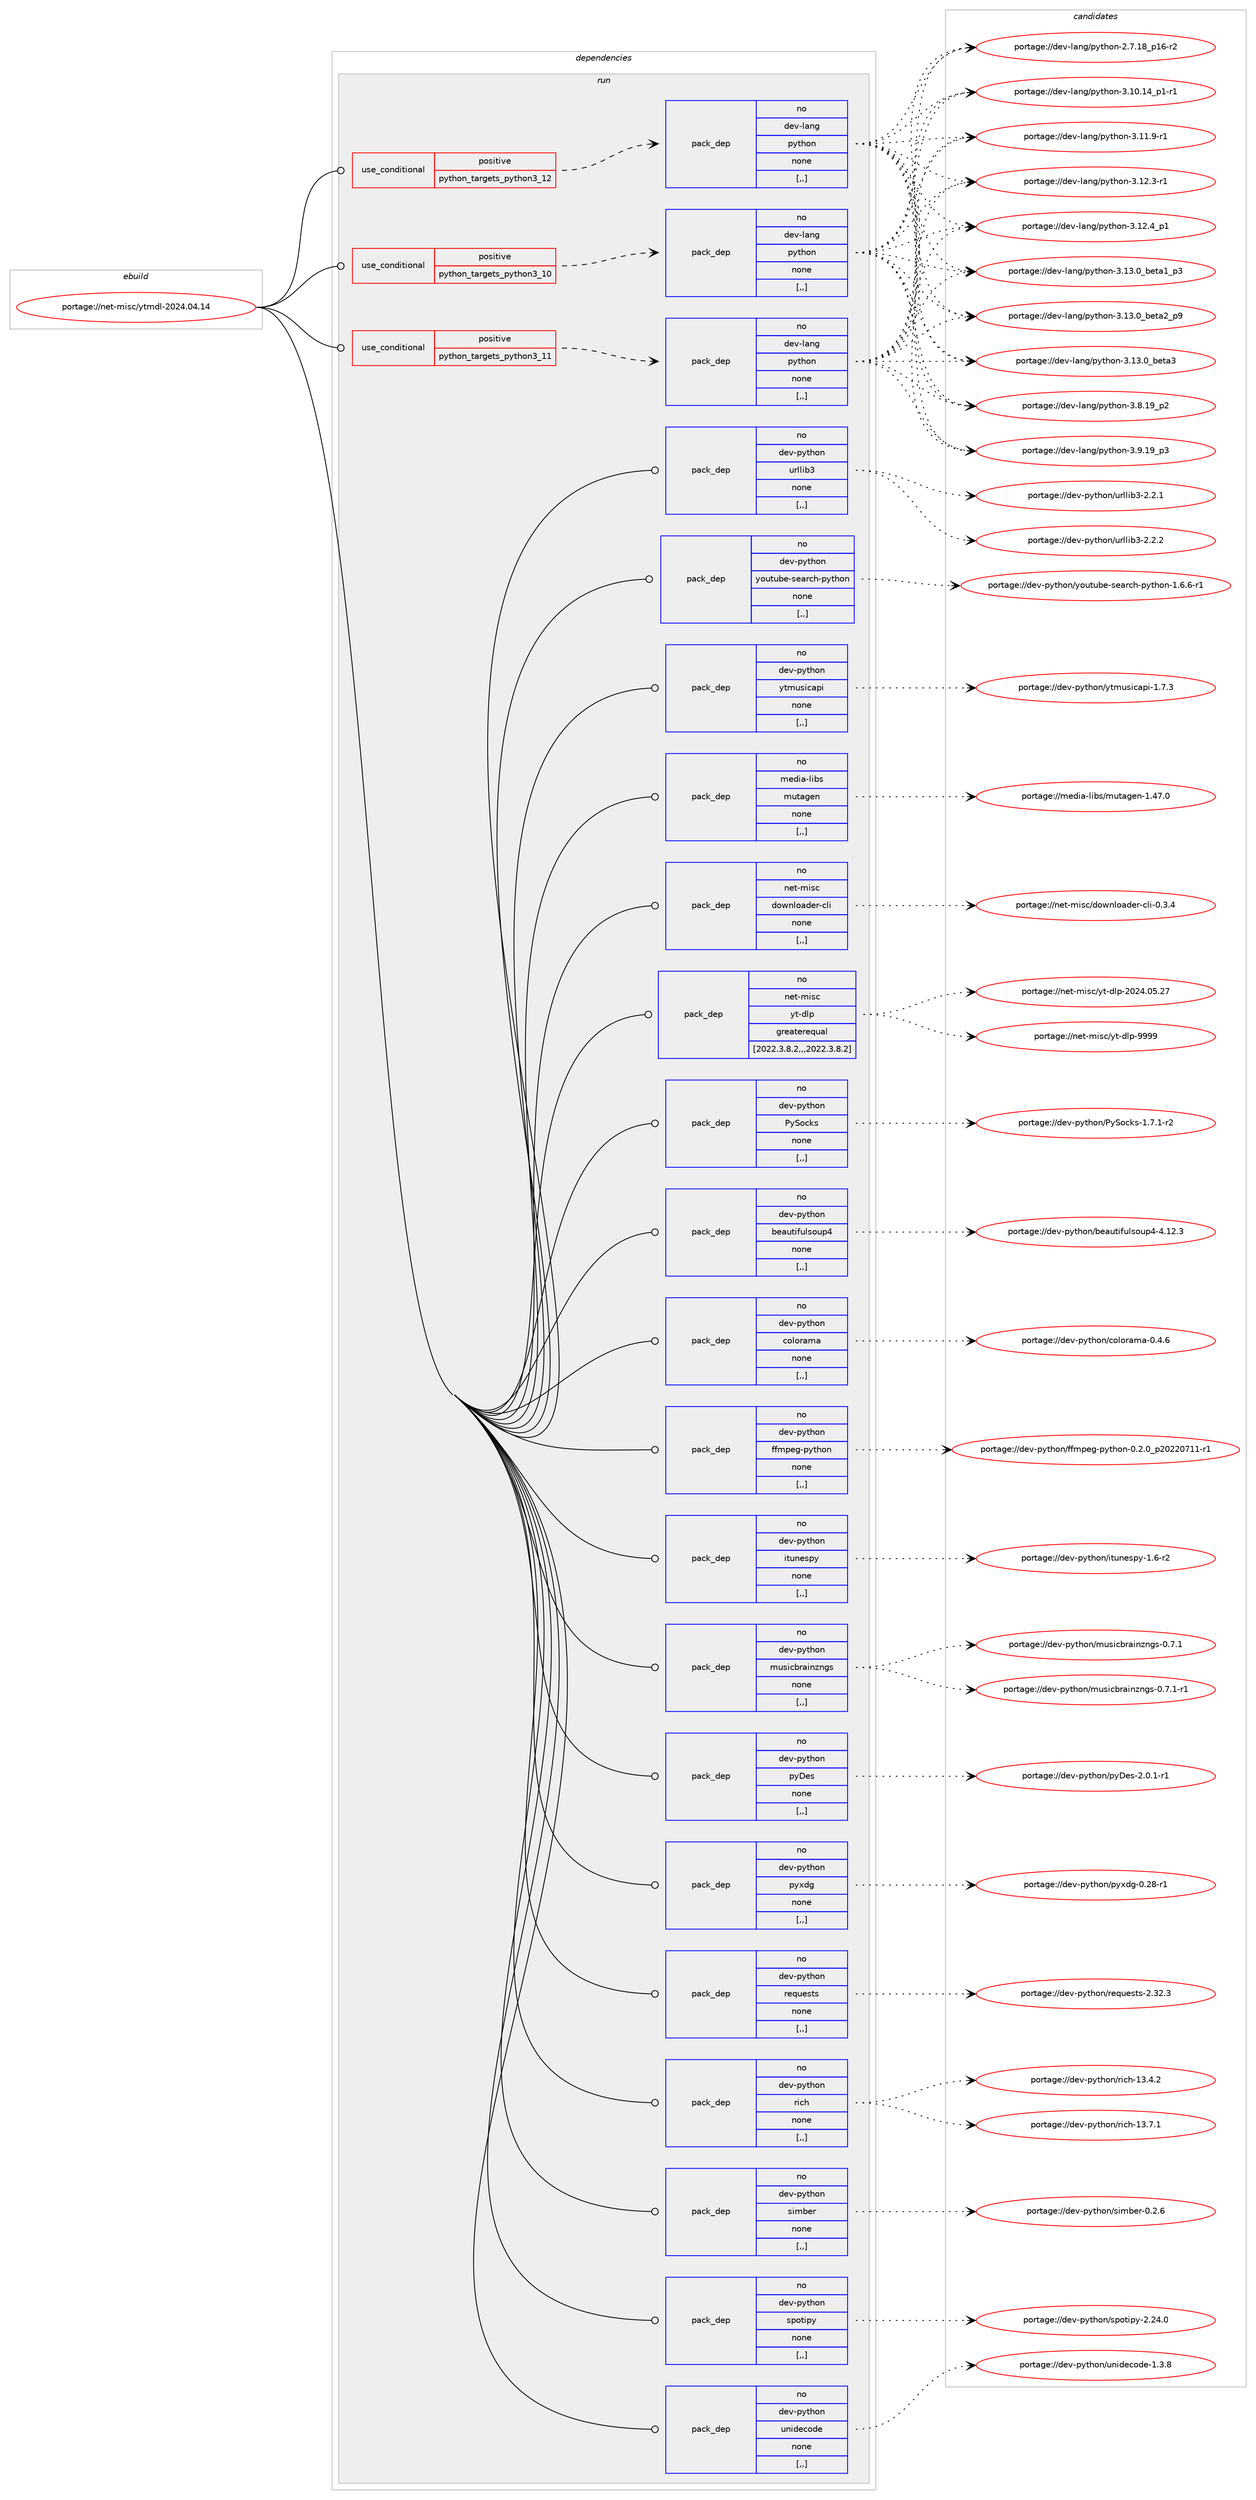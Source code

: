 digraph prolog {

# *************
# Graph options
# *************

newrank=true;
concentrate=true;
compound=true;
graph [rankdir=LR,fontname=Helvetica,fontsize=10,ranksep=1.5];#, ranksep=2.5, nodesep=0.2];
edge  [arrowhead=vee];
node  [fontname=Helvetica,fontsize=10];

# **********
# The ebuild
# **********

subgraph cluster_leftcol {
color=gray;
rank=same;
label=<<i>ebuild</i>>;
id [label="portage://net-misc/ytmdl-2024.04.14", color=red, width=4, href="../net-misc/ytmdl-2024.04.14.svg"];
}

# ****************
# The dependencies
# ****************

subgraph cluster_midcol {
color=gray;
label=<<i>dependencies</i>>;
subgraph cluster_compile {
fillcolor="#eeeeee";
style=filled;
label=<<i>compile</i>>;
}
subgraph cluster_compileandrun {
fillcolor="#eeeeee";
style=filled;
label=<<i>compile and run</i>>;
}
subgraph cluster_run {
fillcolor="#eeeeee";
style=filled;
label=<<i>run</i>>;
subgraph cond97147 {
dependency369162 [label=<<TABLE BORDER="0" CELLBORDER="1" CELLSPACING="0" CELLPADDING="4"><TR><TD ROWSPAN="3" CELLPADDING="10">use_conditional</TD></TR><TR><TD>positive</TD></TR><TR><TD>python_targets_python3_10</TD></TR></TABLE>>, shape=none, color=red];
subgraph pack269341 {
dependency369163 [label=<<TABLE BORDER="0" CELLBORDER="1" CELLSPACING="0" CELLPADDING="4" WIDTH="220"><TR><TD ROWSPAN="6" CELLPADDING="30">pack_dep</TD></TR><TR><TD WIDTH="110">no</TD></TR><TR><TD>dev-lang</TD></TR><TR><TD>python</TD></TR><TR><TD>none</TD></TR><TR><TD>[,,]</TD></TR></TABLE>>, shape=none, color=blue];
}
dependency369162:e -> dependency369163:w [weight=20,style="dashed",arrowhead="vee"];
}
id:e -> dependency369162:w [weight=20,style="solid",arrowhead="odot"];
subgraph cond97148 {
dependency369164 [label=<<TABLE BORDER="0" CELLBORDER="1" CELLSPACING="0" CELLPADDING="4"><TR><TD ROWSPAN="3" CELLPADDING="10">use_conditional</TD></TR><TR><TD>positive</TD></TR><TR><TD>python_targets_python3_11</TD></TR></TABLE>>, shape=none, color=red];
subgraph pack269342 {
dependency369165 [label=<<TABLE BORDER="0" CELLBORDER="1" CELLSPACING="0" CELLPADDING="4" WIDTH="220"><TR><TD ROWSPAN="6" CELLPADDING="30">pack_dep</TD></TR><TR><TD WIDTH="110">no</TD></TR><TR><TD>dev-lang</TD></TR><TR><TD>python</TD></TR><TR><TD>none</TD></TR><TR><TD>[,,]</TD></TR></TABLE>>, shape=none, color=blue];
}
dependency369164:e -> dependency369165:w [weight=20,style="dashed",arrowhead="vee"];
}
id:e -> dependency369164:w [weight=20,style="solid",arrowhead="odot"];
subgraph cond97149 {
dependency369166 [label=<<TABLE BORDER="0" CELLBORDER="1" CELLSPACING="0" CELLPADDING="4"><TR><TD ROWSPAN="3" CELLPADDING="10">use_conditional</TD></TR><TR><TD>positive</TD></TR><TR><TD>python_targets_python3_12</TD></TR></TABLE>>, shape=none, color=red];
subgraph pack269343 {
dependency369167 [label=<<TABLE BORDER="0" CELLBORDER="1" CELLSPACING="0" CELLPADDING="4" WIDTH="220"><TR><TD ROWSPAN="6" CELLPADDING="30">pack_dep</TD></TR><TR><TD WIDTH="110">no</TD></TR><TR><TD>dev-lang</TD></TR><TR><TD>python</TD></TR><TR><TD>none</TD></TR><TR><TD>[,,]</TD></TR></TABLE>>, shape=none, color=blue];
}
dependency369166:e -> dependency369167:w [weight=20,style="dashed",arrowhead="vee"];
}
id:e -> dependency369166:w [weight=20,style="solid",arrowhead="odot"];
subgraph pack269344 {
dependency369168 [label=<<TABLE BORDER="0" CELLBORDER="1" CELLSPACING="0" CELLPADDING="4" WIDTH="220"><TR><TD ROWSPAN="6" CELLPADDING="30">pack_dep</TD></TR><TR><TD WIDTH="110">no</TD></TR><TR><TD>dev-python</TD></TR><TR><TD>PySocks</TD></TR><TR><TD>none</TD></TR><TR><TD>[,,]</TD></TR></TABLE>>, shape=none, color=blue];
}
id:e -> dependency369168:w [weight=20,style="solid",arrowhead="odot"];
subgraph pack269345 {
dependency369169 [label=<<TABLE BORDER="0" CELLBORDER="1" CELLSPACING="0" CELLPADDING="4" WIDTH="220"><TR><TD ROWSPAN="6" CELLPADDING="30">pack_dep</TD></TR><TR><TD WIDTH="110">no</TD></TR><TR><TD>dev-python</TD></TR><TR><TD>beautifulsoup4</TD></TR><TR><TD>none</TD></TR><TR><TD>[,,]</TD></TR></TABLE>>, shape=none, color=blue];
}
id:e -> dependency369169:w [weight=20,style="solid",arrowhead="odot"];
subgraph pack269346 {
dependency369170 [label=<<TABLE BORDER="0" CELLBORDER="1" CELLSPACING="0" CELLPADDING="4" WIDTH="220"><TR><TD ROWSPAN="6" CELLPADDING="30">pack_dep</TD></TR><TR><TD WIDTH="110">no</TD></TR><TR><TD>dev-python</TD></TR><TR><TD>colorama</TD></TR><TR><TD>none</TD></TR><TR><TD>[,,]</TD></TR></TABLE>>, shape=none, color=blue];
}
id:e -> dependency369170:w [weight=20,style="solid",arrowhead="odot"];
subgraph pack269347 {
dependency369171 [label=<<TABLE BORDER="0" CELLBORDER="1" CELLSPACING="0" CELLPADDING="4" WIDTH="220"><TR><TD ROWSPAN="6" CELLPADDING="30">pack_dep</TD></TR><TR><TD WIDTH="110">no</TD></TR><TR><TD>dev-python</TD></TR><TR><TD>ffmpeg-python</TD></TR><TR><TD>none</TD></TR><TR><TD>[,,]</TD></TR></TABLE>>, shape=none, color=blue];
}
id:e -> dependency369171:w [weight=20,style="solid",arrowhead="odot"];
subgraph pack269348 {
dependency369172 [label=<<TABLE BORDER="0" CELLBORDER="1" CELLSPACING="0" CELLPADDING="4" WIDTH="220"><TR><TD ROWSPAN="6" CELLPADDING="30">pack_dep</TD></TR><TR><TD WIDTH="110">no</TD></TR><TR><TD>dev-python</TD></TR><TR><TD>itunespy</TD></TR><TR><TD>none</TD></TR><TR><TD>[,,]</TD></TR></TABLE>>, shape=none, color=blue];
}
id:e -> dependency369172:w [weight=20,style="solid",arrowhead="odot"];
subgraph pack269349 {
dependency369173 [label=<<TABLE BORDER="0" CELLBORDER="1" CELLSPACING="0" CELLPADDING="4" WIDTH="220"><TR><TD ROWSPAN="6" CELLPADDING="30">pack_dep</TD></TR><TR><TD WIDTH="110">no</TD></TR><TR><TD>dev-python</TD></TR><TR><TD>musicbrainzngs</TD></TR><TR><TD>none</TD></TR><TR><TD>[,,]</TD></TR></TABLE>>, shape=none, color=blue];
}
id:e -> dependency369173:w [weight=20,style="solid",arrowhead="odot"];
subgraph pack269350 {
dependency369174 [label=<<TABLE BORDER="0" CELLBORDER="1" CELLSPACING="0" CELLPADDING="4" WIDTH="220"><TR><TD ROWSPAN="6" CELLPADDING="30">pack_dep</TD></TR><TR><TD WIDTH="110">no</TD></TR><TR><TD>dev-python</TD></TR><TR><TD>pyDes</TD></TR><TR><TD>none</TD></TR><TR><TD>[,,]</TD></TR></TABLE>>, shape=none, color=blue];
}
id:e -> dependency369174:w [weight=20,style="solid",arrowhead="odot"];
subgraph pack269351 {
dependency369175 [label=<<TABLE BORDER="0" CELLBORDER="1" CELLSPACING="0" CELLPADDING="4" WIDTH="220"><TR><TD ROWSPAN="6" CELLPADDING="30">pack_dep</TD></TR><TR><TD WIDTH="110">no</TD></TR><TR><TD>dev-python</TD></TR><TR><TD>pyxdg</TD></TR><TR><TD>none</TD></TR><TR><TD>[,,]</TD></TR></TABLE>>, shape=none, color=blue];
}
id:e -> dependency369175:w [weight=20,style="solid",arrowhead="odot"];
subgraph pack269352 {
dependency369176 [label=<<TABLE BORDER="0" CELLBORDER="1" CELLSPACING="0" CELLPADDING="4" WIDTH="220"><TR><TD ROWSPAN="6" CELLPADDING="30">pack_dep</TD></TR><TR><TD WIDTH="110">no</TD></TR><TR><TD>dev-python</TD></TR><TR><TD>requests</TD></TR><TR><TD>none</TD></TR><TR><TD>[,,]</TD></TR></TABLE>>, shape=none, color=blue];
}
id:e -> dependency369176:w [weight=20,style="solid",arrowhead="odot"];
subgraph pack269353 {
dependency369177 [label=<<TABLE BORDER="0" CELLBORDER="1" CELLSPACING="0" CELLPADDING="4" WIDTH="220"><TR><TD ROWSPAN="6" CELLPADDING="30">pack_dep</TD></TR><TR><TD WIDTH="110">no</TD></TR><TR><TD>dev-python</TD></TR><TR><TD>rich</TD></TR><TR><TD>none</TD></TR><TR><TD>[,,]</TD></TR></TABLE>>, shape=none, color=blue];
}
id:e -> dependency369177:w [weight=20,style="solid",arrowhead="odot"];
subgraph pack269354 {
dependency369178 [label=<<TABLE BORDER="0" CELLBORDER="1" CELLSPACING="0" CELLPADDING="4" WIDTH="220"><TR><TD ROWSPAN="6" CELLPADDING="30">pack_dep</TD></TR><TR><TD WIDTH="110">no</TD></TR><TR><TD>dev-python</TD></TR><TR><TD>simber</TD></TR><TR><TD>none</TD></TR><TR><TD>[,,]</TD></TR></TABLE>>, shape=none, color=blue];
}
id:e -> dependency369178:w [weight=20,style="solid",arrowhead="odot"];
subgraph pack269355 {
dependency369179 [label=<<TABLE BORDER="0" CELLBORDER="1" CELLSPACING="0" CELLPADDING="4" WIDTH="220"><TR><TD ROWSPAN="6" CELLPADDING="30">pack_dep</TD></TR><TR><TD WIDTH="110">no</TD></TR><TR><TD>dev-python</TD></TR><TR><TD>spotipy</TD></TR><TR><TD>none</TD></TR><TR><TD>[,,]</TD></TR></TABLE>>, shape=none, color=blue];
}
id:e -> dependency369179:w [weight=20,style="solid",arrowhead="odot"];
subgraph pack269356 {
dependency369180 [label=<<TABLE BORDER="0" CELLBORDER="1" CELLSPACING="0" CELLPADDING="4" WIDTH="220"><TR><TD ROWSPAN="6" CELLPADDING="30">pack_dep</TD></TR><TR><TD WIDTH="110">no</TD></TR><TR><TD>dev-python</TD></TR><TR><TD>unidecode</TD></TR><TR><TD>none</TD></TR><TR><TD>[,,]</TD></TR></TABLE>>, shape=none, color=blue];
}
id:e -> dependency369180:w [weight=20,style="solid",arrowhead="odot"];
subgraph pack269357 {
dependency369181 [label=<<TABLE BORDER="0" CELLBORDER="1" CELLSPACING="0" CELLPADDING="4" WIDTH="220"><TR><TD ROWSPAN="6" CELLPADDING="30">pack_dep</TD></TR><TR><TD WIDTH="110">no</TD></TR><TR><TD>dev-python</TD></TR><TR><TD>urllib3</TD></TR><TR><TD>none</TD></TR><TR><TD>[,,]</TD></TR></TABLE>>, shape=none, color=blue];
}
id:e -> dependency369181:w [weight=20,style="solid",arrowhead="odot"];
subgraph pack269358 {
dependency369182 [label=<<TABLE BORDER="0" CELLBORDER="1" CELLSPACING="0" CELLPADDING="4" WIDTH="220"><TR><TD ROWSPAN="6" CELLPADDING="30">pack_dep</TD></TR><TR><TD WIDTH="110">no</TD></TR><TR><TD>dev-python</TD></TR><TR><TD>youtube-search-python</TD></TR><TR><TD>none</TD></TR><TR><TD>[,,]</TD></TR></TABLE>>, shape=none, color=blue];
}
id:e -> dependency369182:w [weight=20,style="solid",arrowhead="odot"];
subgraph pack269359 {
dependency369183 [label=<<TABLE BORDER="0" CELLBORDER="1" CELLSPACING="0" CELLPADDING="4" WIDTH="220"><TR><TD ROWSPAN="6" CELLPADDING="30">pack_dep</TD></TR><TR><TD WIDTH="110">no</TD></TR><TR><TD>dev-python</TD></TR><TR><TD>ytmusicapi</TD></TR><TR><TD>none</TD></TR><TR><TD>[,,]</TD></TR></TABLE>>, shape=none, color=blue];
}
id:e -> dependency369183:w [weight=20,style="solid",arrowhead="odot"];
subgraph pack269360 {
dependency369184 [label=<<TABLE BORDER="0" CELLBORDER="1" CELLSPACING="0" CELLPADDING="4" WIDTH="220"><TR><TD ROWSPAN="6" CELLPADDING="30">pack_dep</TD></TR><TR><TD WIDTH="110">no</TD></TR><TR><TD>media-libs</TD></TR><TR><TD>mutagen</TD></TR><TR><TD>none</TD></TR><TR><TD>[,,]</TD></TR></TABLE>>, shape=none, color=blue];
}
id:e -> dependency369184:w [weight=20,style="solid",arrowhead="odot"];
subgraph pack269361 {
dependency369185 [label=<<TABLE BORDER="0" CELLBORDER="1" CELLSPACING="0" CELLPADDING="4" WIDTH="220"><TR><TD ROWSPAN="6" CELLPADDING="30">pack_dep</TD></TR><TR><TD WIDTH="110">no</TD></TR><TR><TD>net-misc</TD></TR><TR><TD>downloader-cli</TD></TR><TR><TD>none</TD></TR><TR><TD>[,,]</TD></TR></TABLE>>, shape=none, color=blue];
}
id:e -> dependency369185:w [weight=20,style="solid",arrowhead="odot"];
subgraph pack269362 {
dependency369186 [label=<<TABLE BORDER="0" CELLBORDER="1" CELLSPACING="0" CELLPADDING="4" WIDTH="220"><TR><TD ROWSPAN="6" CELLPADDING="30">pack_dep</TD></TR><TR><TD WIDTH="110">no</TD></TR><TR><TD>net-misc</TD></TR><TR><TD>yt-dlp</TD></TR><TR><TD>greaterequal</TD></TR><TR><TD>[2022.3.8.2,,,2022.3.8.2]</TD></TR></TABLE>>, shape=none, color=blue];
}
id:e -> dependency369186:w [weight=20,style="solid",arrowhead="odot"];
}
}

# **************
# The candidates
# **************

subgraph cluster_choices {
rank=same;
color=gray;
label=<<i>candidates</i>>;

subgraph choice269341 {
color=black;
nodesep=1;
choice100101118451089711010347112121116104111110455046554649569511249544511450 [label="portage://dev-lang/python-2.7.18_p16-r2", color=red, width=4,href="../dev-lang/python-2.7.18_p16-r2.svg"];
choice100101118451089711010347112121116104111110455146494846495295112494511449 [label="portage://dev-lang/python-3.10.14_p1-r1", color=red, width=4,href="../dev-lang/python-3.10.14_p1-r1.svg"];
choice100101118451089711010347112121116104111110455146494946574511449 [label="portage://dev-lang/python-3.11.9-r1", color=red, width=4,href="../dev-lang/python-3.11.9-r1.svg"];
choice100101118451089711010347112121116104111110455146495046514511449 [label="portage://dev-lang/python-3.12.3-r1", color=red, width=4,href="../dev-lang/python-3.12.3-r1.svg"];
choice100101118451089711010347112121116104111110455146495046529511249 [label="portage://dev-lang/python-3.12.4_p1", color=red, width=4,href="../dev-lang/python-3.12.4_p1.svg"];
choice10010111845108971101034711212111610411111045514649514648959810111697499511251 [label="portage://dev-lang/python-3.13.0_beta1_p3", color=red, width=4,href="../dev-lang/python-3.13.0_beta1_p3.svg"];
choice10010111845108971101034711212111610411111045514649514648959810111697509511257 [label="portage://dev-lang/python-3.13.0_beta2_p9", color=red, width=4,href="../dev-lang/python-3.13.0_beta2_p9.svg"];
choice1001011184510897110103471121211161041111104551464951464895981011169751 [label="portage://dev-lang/python-3.13.0_beta3", color=red, width=4,href="../dev-lang/python-3.13.0_beta3.svg"];
choice100101118451089711010347112121116104111110455146564649579511250 [label="portage://dev-lang/python-3.8.19_p2", color=red, width=4,href="../dev-lang/python-3.8.19_p2.svg"];
choice100101118451089711010347112121116104111110455146574649579511251 [label="portage://dev-lang/python-3.9.19_p3", color=red, width=4,href="../dev-lang/python-3.9.19_p3.svg"];
dependency369163:e -> choice100101118451089711010347112121116104111110455046554649569511249544511450:w [style=dotted,weight="100"];
dependency369163:e -> choice100101118451089711010347112121116104111110455146494846495295112494511449:w [style=dotted,weight="100"];
dependency369163:e -> choice100101118451089711010347112121116104111110455146494946574511449:w [style=dotted,weight="100"];
dependency369163:e -> choice100101118451089711010347112121116104111110455146495046514511449:w [style=dotted,weight="100"];
dependency369163:e -> choice100101118451089711010347112121116104111110455146495046529511249:w [style=dotted,weight="100"];
dependency369163:e -> choice10010111845108971101034711212111610411111045514649514648959810111697499511251:w [style=dotted,weight="100"];
dependency369163:e -> choice10010111845108971101034711212111610411111045514649514648959810111697509511257:w [style=dotted,weight="100"];
dependency369163:e -> choice1001011184510897110103471121211161041111104551464951464895981011169751:w [style=dotted,weight="100"];
dependency369163:e -> choice100101118451089711010347112121116104111110455146564649579511250:w [style=dotted,weight="100"];
dependency369163:e -> choice100101118451089711010347112121116104111110455146574649579511251:w [style=dotted,weight="100"];
}
subgraph choice269342 {
color=black;
nodesep=1;
choice100101118451089711010347112121116104111110455046554649569511249544511450 [label="portage://dev-lang/python-2.7.18_p16-r2", color=red, width=4,href="../dev-lang/python-2.7.18_p16-r2.svg"];
choice100101118451089711010347112121116104111110455146494846495295112494511449 [label="portage://dev-lang/python-3.10.14_p1-r1", color=red, width=4,href="../dev-lang/python-3.10.14_p1-r1.svg"];
choice100101118451089711010347112121116104111110455146494946574511449 [label="portage://dev-lang/python-3.11.9-r1", color=red, width=4,href="../dev-lang/python-3.11.9-r1.svg"];
choice100101118451089711010347112121116104111110455146495046514511449 [label="portage://dev-lang/python-3.12.3-r1", color=red, width=4,href="../dev-lang/python-3.12.3-r1.svg"];
choice100101118451089711010347112121116104111110455146495046529511249 [label="portage://dev-lang/python-3.12.4_p1", color=red, width=4,href="../dev-lang/python-3.12.4_p1.svg"];
choice10010111845108971101034711212111610411111045514649514648959810111697499511251 [label="portage://dev-lang/python-3.13.0_beta1_p3", color=red, width=4,href="../dev-lang/python-3.13.0_beta1_p3.svg"];
choice10010111845108971101034711212111610411111045514649514648959810111697509511257 [label="portage://dev-lang/python-3.13.0_beta2_p9", color=red, width=4,href="../dev-lang/python-3.13.0_beta2_p9.svg"];
choice1001011184510897110103471121211161041111104551464951464895981011169751 [label="portage://dev-lang/python-3.13.0_beta3", color=red, width=4,href="../dev-lang/python-3.13.0_beta3.svg"];
choice100101118451089711010347112121116104111110455146564649579511250 [label="portage://dev-lang/python-3.8.19_p2", color=red, width=4,href="../dev-lang/python-3.8.19_p2.svg"];
choice100101118451089711010347112121116104111110455146574649579511251 [label="portage://dev-lang/python-3.9.19_p3", color=red, width=4,href="../dev-lang/python-3.9.19_p3.svg"];
dependency369165:e -> choice100101118451089711010347112121116104111110455046554649569511249544511450:w [style=dotted,weight="100"];
dependency369165:e -> choice100101118451089711010347112121116104111110455146494846495295112494511449:w [style=dotted,weight="100"];
dependency369165:e -> choice100101118451089711010347112121116104111110455146494946574511449:w [style=dotted,weight="100"];
dependency369165:e -> choice100101118451089711010347112121116104111110455146495046514511449:w [style=dotted,weight="100"];
dependency369165:e -> choice100101118451089711010347112121116104111110455146495046529511249:w [style=dotted,weight="100"];
dependency369165:e -> choice10010111845108971101034711212111610411111045514649514648959810111697499511251:w [style=dotted,weight="100"];
dependency369165:e -> choice10010111845108971101034711212111610411111045514649514648959810111697509511257:w [style=dotted,weight="100"];
dependency369165:e -> choice1001011184510897110103471121211161041111104551464951464895981011169751:w [style=dotted,weight="100"];
dependency369165:e -> choice100101118451089711010347112121116104111110455146564649579511250:w [style=dotted,weight="100"];
dependency369165:e -> choice100101118451089711010347112121116104111110455146574649579511251:w [style=dotted,weight="100"];
}
subgraph choice269343 {
color=black;
nodesep=1;
choice100101118451089711010347112121116104111110455046554649569511249544511450 [label="portage://dev-lang/python-2.7.18_p16-r2", color=red, width=4,href="../dev-lang/python-2.7.18_p16-r2.svg"];
choice100101118451089711010347112121116104111110455146494846495295112494511449 [label="portage://dev-lang/python-3.10.14_p1-r1", color=red, width=4,href="../dev-lang/python-3.10.14_p1-r1.svg"];
choice100101118451089711010347112121116104111110455146494946574511449 [label="portage://dev-lang/python-3.11.9-r1", color=red, width=4,href="../dev-lang/python-3.11.9-r1.svg"];
choice100101118451089711010347112121116104111110455146495046514511449 [label="portage://dev-lang/python-3.12.3-r1", color=red, width=4,href="../dev-lang/python-3.12.3-r1.svg"];
choice100101118451089711010347112121116104111110455146495046529511249 [label="portage://dev-lang/python-3.12.4_p1", color=red, width=4,href="../dev-lang/python-3.12.4_p1.svg"];
choice10010111845108971101034711212111610411111045514649514648959810111697499511251 [label="portage://dev-lang/python-3.13.0_beta1_p3", color=red, width=4,href="../dev-lang/python-3.13.0_beta1_p3.svg"];
choice10010111845108971101034711212111610411111045514649514648959810111697509511257 [label="portage://dev-lang/python-3.13.0_beta2_p9", color=red, width=4,href="../dev-lang/python-3.13.0_beta2_p9.svg"];
choice1001011184510897110103471121211161041111104551464951464895981011169751 [label="portage://dev-lang/python-3.13.0_beta3", color=red, width=4,href="../dev-lang/python-3.13.0_beta3.svg"];
choice100101118451089711010347112121116104111110455146564649579511250 [label="portage://dev-lang/python-3.8.19_p2", color=red, width=4,href="../dev-lang/python-3.8.19_p2.svg"];
choice100101118451089711010347112121116104111110455146574649579511251 [label="portage://dev-lang/python-3.9.19_p3", color=red, width=4,href="../dev-lang/python-3.9.19_p3.svg"];
dependency369167:e -> choice100101118451089711010347112121116104111110455046554649569511249544511450:w [style=dotted,weight="100"];
dependency369167:e -> choice100101118451089711010347112121116104111110455146494846495295112494511449:w [style=dotted,weight="100"];
dependency369167:e -> choice100101118451089711010347112121116104111110455146494946574511449:w [style=dotted,weight="100"];
dependency369167:e -> choice100101118451089711010347112121116104111110455146495046514511449:w [style=dotted,weight="100"];
dependency369167:e -> choice100101118451089711010347112121116104111110455146495046529511249:w [style=dotted,weight="100"];
dependency369167:e -> choice10010111845108971101034711212111610411111045514649514648959810111697499511251:w [style=dotted,weight="100"];
dependency369167:e -> choice10010111845108971101034711212111610411111045514649514648959810111697509511257:w [style=dotted,weight="100"];
dependency369167:e -> choice1001011184510897110103471121211161041111104551464951464895981011169751:w [style=dotted,weight="100"];
dependency369167:e -> choice100101118451089711010347112121116104111110455146564649579511250:w [style=dotted,weight="100"];
dependency369167:e -> choice100101118451089711010347112121116104111110455146574649579511251:w [style=dotted,weight="100"];
}
subgraph choice269344 {
color=black;
nodesep=1;
choice10010111845112121116104111110478012183111991071154549465546494511450 [label="portage://dev-python/PySocks-1.7.1-r2", color=red, width=4,href="../dev-python/PySocks-1.7.1-r2.svg"];
dependency369168:e -> choice10010111845112121116104111110478012183111991071154549465546494511450:w [style=dotted,weight="100"];
}
subgraph choice269345 {
color=black;
nodesep=1;
choice100101118451121211161041111104798101971171161051021171081151111171125245524649504651 [label="portage://dev-python/beautifulsoup4-4.12.3", color=red, width=4,href="../dev-python/beautifulsoup4-4.12.3.svg"];
dependency369169:e -> choice100101118451121211161041111104798101971171161051021171081151111171125245524649504651:w [style=dotted,weight="100"];
}
subgraph choice269346 {
color=black;
nodesep=1;
choice1001011184511212111610411111047991111081111149710997454846524654 [label="portage://dev-python/colorama-0.4.6", color=red, width=4,href="../dev-python/colorama-0.4.6.svg"];
dependency369170:e -> choice1001011184511212111610411111047991111081111149710997454846524654:w [style=dotted,weight="100"];
}
subgraph choice269347 {
color=black;
nodesep=1;
choice1001011184511212111610411111047102102109112101103451121211161041111104548465046489511250485050485549494511449 [label="portage://dev-python/ffmpeg-python-0.2.0_p20220711-r1", color=red, width=4,href="../dev-python/ffmpeg-python-0.2.0_p20220711-r1.svg"];
dependency369171:e -> choice1001011184511212111610411111047102102109112101103451121211161041111104548465046489511250485050485549494511449:w [style=dotted,weight="100"];
}
subgraph choice269348 {
color=black;
nodesep=1;
choice1001011184511212111610411111047105116117110101115112121454946544511450 [label="portage://dev-python/itunespy-1.6-r2", color=red, width=4,href="../dev-python/itunespy-1.6-r2.svg"];
dependency369172:e -> choice1001011184511212111610411111047105116117110101115112121454946544511450:w [style=dotted,weight="100"];
}
subgraph choice269349 {
color=black;
nodesep=1;
choice1001011184511212111610411111047109117115105999811497105110122110103115454846554649 [label="portage://dev-python/musicbrainzngs-0.7.1", color=red, width=4,href="../dev-python/musicbrainzngs-0.7.1.svg"];
choice10010111845112121116104111110471091171151059998114971051101221101031154548465546494511449 [label="portage://dev-python/musicbrainzngs-0.7.1-r1", color=red, width=4,href="../dev-python/musicbrainzngs-0.7.1-r1.svg"];
dependency369173:e -> choice1001011184511212111610411111047109117115105999811497105110122110103115454846554649:w [style=dotted,weight="100"];
dependency369173:e -> choice10010111845112121116104111110471091171151059998114971051101221101031154548465546494511449:w [style=dotted,weight="100"];
}
subgraph choice269350 {
color=black;
nodesep=1;
choice1001011184511212111610411111047112121681011154550464846494511449 [label="portage://dev-python/pyDes-2.0.1-r1", color=red, width=4,href="../dev-python/pyDes-2.0.1-r1.svg"];
dependency369174:e -> choice1001011184511212111610411111047112121681011154550464846494511449:w [style=dotted,weight="100"];
}
subgraph choice269351 {
color=black;
nodesep=1;
choice100101118451121211161041111104711212112010010345484650564511449 [label="portage://dev-python/pyxdg-0.28-r1", color=red, width=4,href="../dev-python/pyxdg-0.28-r1.svg"];
dependency369175:e -> choice100101118451121211161041111104711212112010010345484650564511449:w [style=dotted,weight="100"];
}
subgraph choice269352 {
color=black;
nodesep=1;
choice100101118451121211161041111104711410111311710111511611545504651504651 [label="portage://dev-python/requests-2.32.3", color=red, width=4,href="../dev-python/requests-2.32.3.svg"];
dependency369176:e -> choice100101118451121211161041111104711410111311710111511611545504651504651:w [style=dotted,weight="100"];
}
subgraph choice269353 {
color=black;
nodesep=1;
choice10010111845112121116104111110471141059910445495146524650 [label="portage://dev-python/rich-13.4.2", color=red, width=4,href="../dev-python/rich-13.4.2.svg"];
choice10010111845112121116104111110471141059910445495146554649 [label="portage://dev-python/rich-13.7.1", color=red, width=4,href="../dev-python/rich-13.7.1.svg"];
dependency369177:e -> choice10010111845112121116104111110471141059910445495146524650:w [style=dotted,weight="100"];
dependency369177:e -> choice10010111845112121116104111110471141059910445495146554649:w [style=dotted,weight="100"];
}
subgraph choice269354 {
color=black;
nodesep=1;
choice100101118451121211161041111104711510510998101114454846504654 [label="portage://dev-python/simber-0.2.6", color=red, width=4,href="../dev-python/simber-0.2.6.svg"];
dependency369178:e -> choice100101118451121211161041111104711510510998101114454846504654:w [style=dotted,weight="100"];
}
subgraph choice269355 {
color=black;
nodesep=1;
choice100101118451121211161041111104711511211111610511212145504650524648 [label="portage://dev-python/spotipy-2.24.0", color=red, width=4,href="../dev-python/spotipy-2.24.0.svg"];
dependency369179:e -> choice100101118451121211161041111104711511211111610511212145504650524648:w [style=dotted,weight="100"];
}
subgraph choice269356 {
color=black;
nodesep=1;
choice100101118451121211161041111104711711010510010199111100101454946514656 [label="portage://dev-python/unidecode-1.3.8", color=red, width=4,href="../dev-python/unidecode-1.3.8.svg"];
dependency369180:e -> choice100101118451121211161041111104711711010510010199111100101454946514656:w [style=dotted,weight="100"];
}
subgraph choice269357 {
color=black;
nodesep=1;
choice10010111845112121116104111110471171141081081059851455046504649 [label="portage://dev-python/urllib3-2.2.1", color=red, width=4,href="../dev-python/urllib3-2.2.1.svg"];
choice10010111845112121116104111110471171141081081059851455046504650 [label="portage://dev-python/urllib3-2.2.2", color=red, width=4,href="../dev-python/urllib3-2.2.2.svg"];
dependency369181:e -> choice10010111845112121116104111110471171141081081059851455046504649:w [style=dotted,weight="100"];
dependency369181:e -> choice10010111845112121116104111110471171141081081059851455046504650:w [style=dotted,weight="100"];
}
subgraph choice269358 {
color=black;
nodesep=1;
choice100101118451121211161041111104712111111711611798101451151019711499104451121211161041111104549465446544511449 [label="portage://dev-python/youtube-search-python-1.6.6-r1", color=red, width=4,href="../dev-python/youtube-search-python-1.6.6-r1.svg"];
dependency369182:e -> choice100101118451121211161041111104712111111711611798101451151019711499104451121211161041111104549465446544511449:w [style=dotted,weight="100"];
}
subgraph choice269359 {
color=black;
nodesep=1;
choice10010111845112121116104111110471211161091171151059997112105454946554651 [label="portage://dev-python/ytmusicapi-1.7.3", color=red, width=4,href="../dev-python/ytmusicapi-1.7.3.svg"];
dependency369183:e -> choice10010111845112121116104111110471211161091171151059997112105454946554651:w [style=dotted,weight="100"];
}
subgraph choice269360 {
color=black;
nodesep=1;
choice109101100105974510810598115471091171169710310111045494652554648 [label="portage://media-libs/mutagen-1.47.0", color=red, width=4,href="../media-libs/mutagen-1.47.0.svg"];
dependency369184:e -> choice109101100105974510810598115471091171169710310111045494652554648:w [style=dotted,weight="100"];
}
subgraph choice269361 {
color=black;
nodesep=1;
choice110101116451091051159947100111119110108111971001011144599108105454846514652 [label="portage://net-misc/downloader-cli-0.3.4", color=red, width=4,href="../net-misc/downloader-cli-0.3.4.svg"];
dependency369185:e -> choice110101116451091051159947100111119110108111971001011144599108105454846514652:w [style=dotted,weight="100"];
}
subgraph choice269362 {
color=black;
nodesep=1;
choice110101116451091051159947121116451001081124550485052464853465055 [label="portage://net-misc/yt-dlp-2024.05.27", color=red, width=4,href="../net-misc/yt-dlp-2024.05.27.svg"];
choice110101116451091051159947121116451001081124557575757 [label="portage://net-misc/yt-dlp-9999", color=red, width=4,href="../net-misc/yt-dlp-9999.svg"];
dependency369186:e -> choice110101116451091051159947121116451001081124550485052464853465055:w [style=dotted,weight="100"];
dependency369186:e -> choice110101116451091051159947121116451001081124557575757:w [style=dotted,weight="100"];
}
}

}
